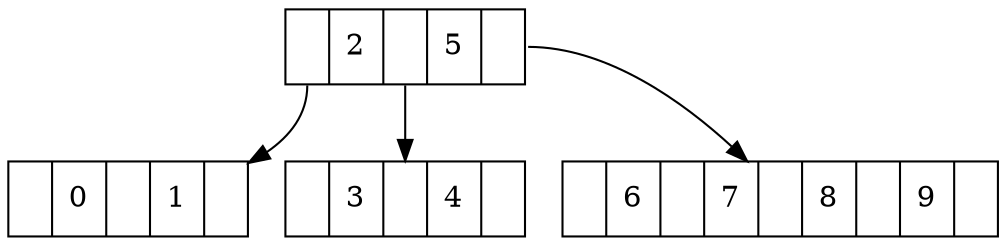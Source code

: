 digraph G{
node[shape=record]
node366712642[label = "<f0>|<f1>2|<f2>|<f3>5|<f4>"]
node1829164700[label = "<f0>|<f1>0|<f2>|<f3>1|<f4>"]
node366712642:f0->node1829164700
node2018699554[label = "<f0>|<f1>3|<f2>|<f3>4|<f4>"]
node366712642:f2->node2018699554
node1311053135[label = "<f0>|<f1>6|<f2>|<f3>7|<f4>|<f5>8|<f6>|<f7>9|<f8>"]
node366712642:f4->node1311053135
}